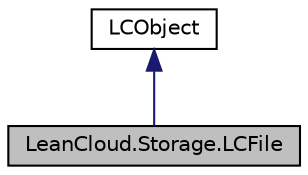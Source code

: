 digraph "LeanCloud.Storage.LCFile"
{
  edge [fontname="Helvetica",fontsize="10",labelfontname="Helvetica",labelfontsize="10"];
  node [fontname="Helvetica",fontsize="10",shape=record];
  Node1 [label="LeanCloud.Storage.LCFile",height=0.2,width=0.4,color="black", fillcolor="grey75", style="filled", fontcolor="black"];
  Node2 -> Node1 [dir="back",color="midnightblue",fontsize="10",style="solid",fontname="Helvetica"];
  Node2 [label="LCObject",height=0.2,width=0.4,color="black", fillcolor="white", style="filled",URL="$classLeanCloud_1_1Storage_1_1LCObject.html",tooltip="The LCObject is a local representation of data that can be saved and retrieved from the LeanCloud..."];
}
